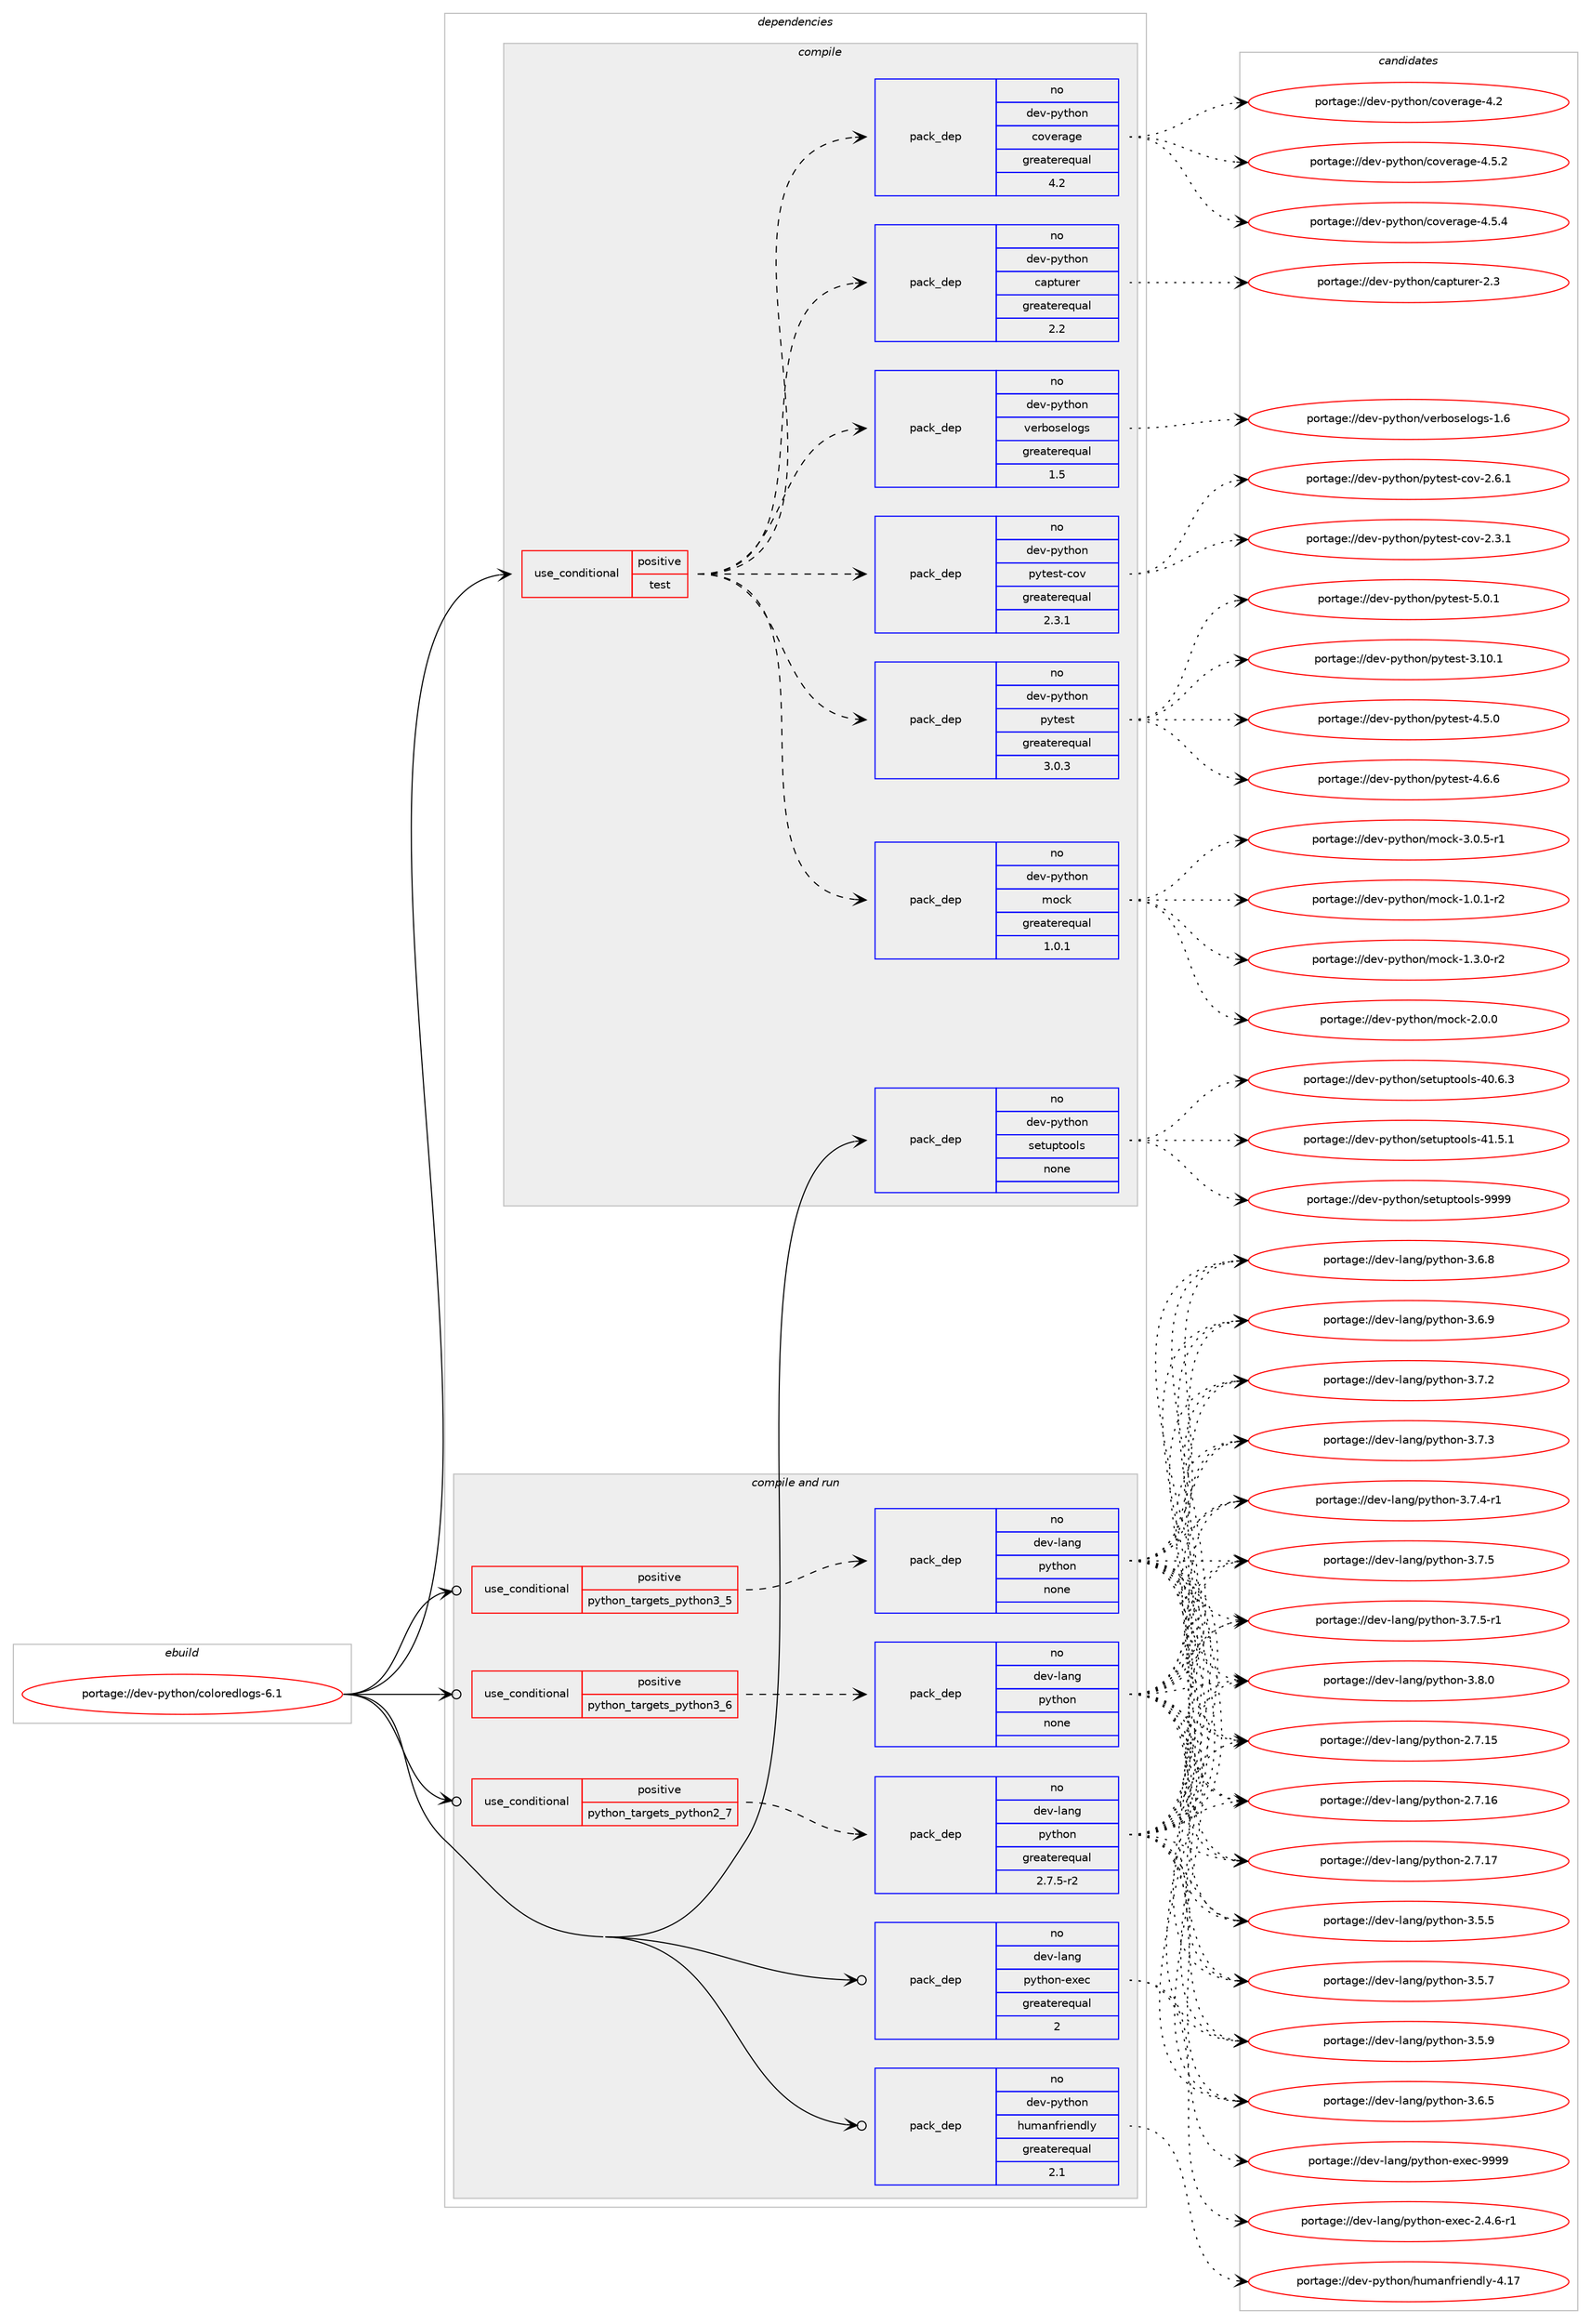 digraph prolog {

# *************
# Graph options
# *************

newrank=true;
concentrate=true;
compound=true;
graph [rankdir=LR,fontname=Helvetica,fontsize=10,ranksep=1.5];#, ranksep=2.5, nodesep=0.2];
edge  [arrowhead=vee];
node  [fontname=Helvetica,fontsize=10];

# **********
# The ebuild
# **********

subgraph cluster_leftcol {
color=gray;
rank=same;
label=<<i>ebuild</i>>;
id [label="portage://dev-python/coloredlogs-6.1", color=red, width=4, href="../dev-python/coloredlogs-6.1.svg"];
}

# ****************
# The dependencies
# ****************

subgraph cluster_midcol {
color=gray;
label=<<i>dependencies</i>>;
subgraph cluster_compile {
fillcolor="#eeeeee";
style=filled;
label=<<i>compile</i>>;
subgraph cond27065 {
dependency134587 [label=<<TABLE BORDER="0" CELLBORDER="1" CELLSPACING="0" CELLPADDING="4"><TR><TD ROWSPAN="3" CELLPADDING="10">use_conditional</TD></TR><TR><TD>positive</TD></TR><TR><TD>test</TD></TR></TABLE>>, shape=none, color=red];
subgraph pack104214 {
dependency134588 [label=<<TABLE BORDER="0" CELLBORDER="1" CELLSPACING="0" CELLPADDING="4" WIDTH="220"><TR><TD ROWSPAN="6" CELLPADDING="30">pack_dep</TD></TR><TR><TD WIDTH="110">no</TD></TR><TR><TD>dev-python</TD></TR><TR><TD>capturer</TD></TR><TR><TD>greaterequal</TD></TR><TR><TD>2.2</TD></TR></TABLE>>, shape=none, color=blue];
}
dependency134587:e -> dependency134588:w [weight=20,style="dashed",arrowhead="vee"];
subgraph pack104215 {
dependency134589 [label=<<TABLE BORDER="0" CELLBORDER="1" CELLSPACING="0" CELLPADDING="4" WIDTH="220"><TR><TD ROWSPAN="6" CELLPADDING="30">pack_dep</TD></TR><TR><TD WIDTH="110">no</TD></TR><TR><TD>dev-python</TD></TR><TR><TD>coverage</TD></TR><TR><TD>greaterequal</TD></TR><TR><TD>4.2</TD></TR></TABLE>>, shape=none, color=blue];
}
dependency134587:e -> dependency134589:w [weight=20,style="dashed",arrowhead="vee"];
subgraph pack104216 {
dependency134590 [label=<<TABLE BORDER="0" CELLBORDER="1" CELLSPACING="0" CELLPADDING="4" WIDTH="220"><TR><TD ROWSPAN="6" CELLPADDING="30">pack_dep</TD></TR><TR><TD WIDTH="110">no</TD></TR><TR><TD>dev-python</TD></TR><TR><TD>mock</TD></TR><TR><TD>greaterequal</TD></TR><TR><TD>1.0.1</TD></TR></TABLE>>, shape=none, color=blue];
}
dependency134587:e -> dependency134590:w [weight=20,style="dashed",arrowhead="vee"];
subgraph pack104217 {
dependency134591 [label=<<TABLE BORDER="0" CELLBORDER="1" CELLSPACING="0" CELLPADDING="4" WIDTH="220"><TR><TD ROWSPAN="6" CELLPADDING="30">pack_dep</TD></TR><TR><TD WIDTH="110">no</TD></TR><TR><TD>dev-python</TD></TR><TR><TD>pytest</TD></TR><TR><TD>greaterequal</TD></TR><TR><TD>3.0.3</TD></TR></TABLE>>, shape=none, color=blue];
}
dependency134587:e -> dependency134591:w [weight=20,style="dashed",arrowhead="vee"];
subgraph pack104218 {
dependency134592 [label=<<TABLE BORDER="0" CELLBORDER="1" CELLSPACING="0" CELLPADDING="4" WIDTH="220"><TR><TD ROWSPAN="6" CELLPADDING="30">pack_dep</TD></TR><TR><TD WIDTH="110">no</TD></TR><TR><TD>dev-python</TD></TR><TR><TD>pytest-cov</TD></TR><TR><TD>greaterequal</TD></TR><TR><TD>2.3.1</TD></TR></TABLE>>, shape=none, color=blue];
}
dependency134587:e -> dependency134592:w [weight=20,style="dashed",arrowhead="vee"];
subgraph pack104219 {
dependency134593 [label=<<TABLE BORDER="0" CELLBORDER="1" CELLSPACING="0" CELLPADDING="4" WIDTH="220"><TR><TD ROWSPAN="6" CELLPADDING="30">pack_dep</TD></TR><TR><TD WIDTH="110">no</TD></TR><TR><TD>dev-python</TD></TR><TR><TD>verboselogs</TD></TR><TR><TD>greaterequal</TD></TR><TR><TD>1.5</TD></TR></TABLE>>, shape=none, color=blue];
}
dependency134587:e -> dependency134593:w [weight=20,style="dashed",arrowhead="vee"];
}
id:e -> dependency134587:w [weight=20,style="solid",arrowhead="vee"];
subgraph pack104220 {
dependency134594 [label=<<TABLE BORDER="0" CELLBORDER="1" CELLSPACING="0" CELLPADDING="4" WIDTH="220"><TR><TD ROWSPAN="6" CELLPADDING="30">pack_dep</TD></TR><TR><TD WIDTH="110">no</TD></TR><TR><TD>dev-python</TD></TR><TR><TD>setuptools</TD></TR><TR><TD>none</TD></TR><TR><TD></TD></TR></TABLE>>, shape=none, color=blue];
}
id:e -> dependency134594:w [weight=20,style="solid",arrowhead="vee"];
}
subgraph cluster_compileandrun {
fillcolor="#eeeeee";
style=filled;
label=<<i>compile and run</i>>;
subgraph cond27066 {
dependency134595 [label=<<TABLE BORDER="0" CELLBORDER="1" CELLSPACING="0" CELLPADDING="4"><TR><TD ROWSPAN="3" CELLPADDING="10">use_conditional</TD></TR><TR><TD>positive</TD></TR><TR><TD>python_targets_python2_7</TD></TR></TABLE>>, shape=none, color=red];
subgraph pack104221 {
dependency134596 [label=<<TABLE BORDER="0" CELLBORDER="1" CELLSPACING="0" CELLPADDING="4" WIDTH="220"><TR><TD ROWSPAN="6" CELLPADDING="30">pack_dep</TD></TR><TR><TD WIDTH="110">no</TD></TR><TR><TD>dev-lang</TD></TR><TR><TD>python</TD></TR><TR><TD>greaterequal</TD></TR><TR><TD>2.7.5-r2</TD></TR></TABLE>>, shape=none, color=blue];
}
dependency134595:e -> dependency134596:w [weight=20,style="dashed",arrowhead="vee"];
}
id:e -> dependency134595:w [weight=20,style="solid",arrowhead="odotvee"];
subgraph cond27067 {
dependency134597 [label=<<TABLE BORDER="0" CELLBORDER="1" CELLSPACING="0" CELLPADDING="4"><TR><TD ROWSPAN="3" CELLPADDING="10">use_conditional</TD></TR><TR><TD>positive</TD></TR><TR><TD>python_targets_python3_5</TD></TR></TABLE>>, shape=none, color=red];
subgraph pack104222 {
dependency134598 [label=<<TABLE BORDER="0" CELLBORDER="1" CELLSPACING="0" CELLPADDING="4" WIDTH="220"><TR><TD ROWSPAN="6" CELLPADDING="30">pack_dep</TD></TR><TR><TD WIDTH="110">no</TD></TR><TR><TD>dev-lang</TD></TR><TR><TD>python</TD></TR><TR><TD>none</TD></TR><TR><TD></TD></TR></TABLE>>, shape=none, color=blue];
}
dependency134597:e -> dependency134598:w [weight=20,style="dashed",arrowhead="vee"];
}
id:e -> dependency134597:w [weight=20,style="solid",arrowhead="odotvee"];
subgraph cond27068 {
dependency134599 [label=<<TABLE BORDER="0" CELLBORDER="1" CELLSPACING="0" CELLPADDING="4"><TR><TD ROWSPAN="3" CELLPADDING="10">use_conditional</TD></TR><TR><TD>positive</TD></TR><TR><TD>python_targets_python3_6</TD></TR></TABLE>>, shape=none, color=red];
subgraph pack104223 {
dependency134600 [label=<<TABLE BORDER="0" CELLBORDER="1" CELLSPACING="0" CELLPADDING="4" WIDTH="220"><TR><TD ROWSPAN="6" CELLPADDING="30">pack_dep</TD></TR><TR><TD WIDTH="110">no</TD></TR><TR><TD>dev-lang</TD></TR><TR><TD>python</TD></TR><TR><TD>none</TD></TR><TR><TD></TD></TR></TABLE>>, shape=none, color=blue];
}
dependency134599:e -> dependency134600:w [weight=20,style="dashed",arrowhead="vee"];
}
id:e -> dependency134599:w [weight=20,style="solid",arrowhead="odotvee"];
subgraph pack104224 {
dependency134601 [label=<<TABLE BORDER="0" CELLBORDER="1" CELLSPACING="0" CELLPADDING="4" WIDTH="220"><TR><TD ROWSPAN="6" CELLPADDING="30">pack_dep</TD></TR><TR><TD WIDTH="110">no</TD></TR><TR><TD>dev-lang</TD></TR><TR><TD>python-exec</TD></TR><TR><TD>greaterequal</TD></TR><TR><TD>2</TD></TR></TABLE>>, shape=none, color=blue];
}
id:e -> dependency134601:w [weight=20,style="solid",arrowhead="odotvee"];
subgraph pack104225 {
dependency134602 [label=<<TABLE BORDER="0" CELLBORDER="1" CELLSPACING="0" CELLPADDING="4" WIDTH="220"><TR><TD ROWSPAN="6" CELLPADDING="30">pack_dep</TD></TR><TR><TD WIDTH="110">no</TD></TR><TR><TD>dev-python</TD></TR><TR><TD>humanfriendly</TD></TR><TR><TD>greaterequal</TD></TR><TR><TD>2.1</TD></TR></TABLE>>, shape=none, color=blue];
}
id:e -> dependency134602:w [weight=20,style="solid",arrowhead="odotvee"];
}
subgraph cluster_run {
fillcolor="#eeeeee";
style=filled;
label=<<i>run</i>>;
}
}

# **************
# The candidates
# **************

subgraph cluster_choices {
rank=same;
color=gray;
label=<<i>candidates</i>>;

subgraph choice104214 {
color=black;
nodesep=1;
choiceportage1001011184511212111610411111047999711211611711410111445504651 [label="portage://dev-python/capturer-2.3", color=red, width=4,href="../dev-python/capturer-2.3.svg"];
dependency134588:e -> choiceportage1001011184511212111610411111047999711211611711410111445504651:w [style=dotted,weight="100"];
}
subgraph choice104215 {
color=black;
nodesep=1;
choiceportage1001011184511212111610411111047991111181011149710310145524650 [label="portage://dev-python/coverage-4.2", color=red, width=4,href="../dev-python/coverage-4.2.svg"];
choiceportage10010111845112121116104111110479911111810111497103101455246534650 [label="portage://dev-python/coverage-4.5.2", color=red, width=4,href="../dev-python/coverage-4.5.2.svg"];
choiceportage10010111845112121116104111110479911111810111497103101455246534652 [label="portage://dev-python/coverage-4.5.4", color=red, width=4,href="../dev-python/coverage-4.5.4.svg"];
dependency134589:e -> choiceportage1001011184511212111610411111047991111181011149710310145524650:w [style=dotted,weight="100"];
dependency134589:e -> choiceportage10010111845112121116104111110479911111810111497103101455246534650:w [style=dotted,weight="100"];
dependency134589:e -> choiceportage10010111845112121116104111110479911111810111497103101455246534652:w [style=dotted,weight="100"];
}
subgraph choice104216 {
color=black;
nodesep=1;
choiceportage1001011184511212111610411111047109111991074549464846494511450 [label="portage://dev-python/mock-1.0.1-r2", color=red, width=4,href="../dev-python/mock-1.0.1-r2.svg"];
choiceportage1001011184511212111610411111047109111991074549465146484511450 [label="portage://dev-python/mock-1.3.0-r2", color=red, width=4,href="../dev-python/mock-1.3.0-r2.svg"];
choiceportage100101118451121211161041111104710911199107455046484648 [label="portage://dev-python/mock-2.0.0", color=red, width=4,href="../dev-python/mock-2.0.0.svg"];
choiceportage1001011184511212111610411111047109111991074551464846534511449 [label="portage://dev-python/mock-3.0.5-r1", color=red, width=4,href="../dev-python/mock-3.0.5-r1.svg"];
dependency134590:e -> choiceportage1001011184511212111610411111047109111991074549464846494511450:w [style=dotted,weight="100"];
dependency134590:e -> choiceportage1001011184511212111610411111047109111991074549465146484511450:w [style=dotted,weight="100"];
dependency134590:e -> choiceportage100101118451121211161041111104710911199107455046484648:w [style=dotted,weight="100"];
dependency134590:e -> choiceportage1001011184511212111610411111047109111991074551464846534511449:w [style=dotted,weight="100"];
}
subgraph choice104217 {
color=black;
nodesep=1;
choiceportage100101118451121211161041111104711212111610111511645514649484649 [label="portage://dev-python/pytest-3.10.1", color=red, width=4,href="../dev-python/pytest-3.10.1.svg"];
choiceportage1001011184511212111610411111047112121116101115116455246534648 [label="portage://dev-python/pytest-4.5.0", color=red, width=4,href="../dev-python/pytest-4.5.0.svg"];
choiceportage1001011184511212111610411111047112121116101115116455246544654 [label="portage://dev-python/pytest-4.6.6", color=red, width=4,href="../dev-python/pytest-4.6.6.svg"];
choiceportage1001011184511212111610411111047112121116101115116455346484649 [label="portage://dev-python/pytest-5.0.1", color=red, width=4,href="../dev-python/pytest-5.0.1.svg"];
dependency134591:e -> choiceportage100101118451121211161041111104711212111610111511645514649484649:w [style=dotted,weight="100"];
dependency134591:e -> choiceportage1001011184511212111610411111047112121116101115116455246534648:w [style=dotted,weight="100"];
dependency134591:e -> choiceportage1001011184511212111610411111047112121116101115116455246544654:w [style=dotted,weight="100"];
dependency134591:e -> choiceportage1001011184511212111610411111047112121116101115116455346484649:w [style=dotted,weight="100"];
}
subgraph choice104218 {
color=black;
nodesep=1;
choiceportage10010111845112121116104111110471121211161011151164599111118455046514649 [label="portage://dev-python/pytest-cov-2.3.1", color=red, width=4,href="../dev-python/pytest-cov-2.3.1.svg"];
choiceportage10010111845112121116104111110471121211161011151164599111118455046544649 [label="portage://dev-python/pytest-cov-2.6.1", color=red, width=4,href="../dev-python/pytest-cov-2.6.1.svg"];
dependency134592:e -> choiceportage10010111845112121116104111110471121211161011151164599111118455046514649:w [style=dotted,weight="100"];
dependency134592:e -> choiceportage10010111845112121116104111110471121211161011151164599111118455046544649:w [style=dotted,weight="100"];
}
subgraph choice104219 {
color=black;
nodesep=1;
choiceportage10010111845112121116104111110471181011149811111510110811110311545494654 [label="portage://dev-python/verboselogs-1.6", color=red, width=4,href="../dev-python/verboselogs-1.6.svg"];
dependency134593:e -> choiceportage10010111845112121116104111110471181011149811111510110811110311545494654:w [style=dotted,weight="100"];
}
subgraph choice104220 {
color=black;
nodesep=1;
choiceportage100101118451121211161041111104711510111611711211611111110811545524846544651 [label="portage://dev-python/setuptools-40.6.3", color=red, width=4,href="../dev-python/setuptools-40.6.3.svg"];
choiceportage100101118451121211161041111104711510111611711211611111110811545524946534649 [label="portage://dev-python/setuptools-41.5.1", color=red, width=4,href="../dev-python/setuptools-41.5.1.svg"];
choiceportage10010111845112121116104111110471151011161171121161111111081154557575757 [label="portage://dev-python/setuptools-9999", color=red, width=4,href="../dev-python/setuptools-9999.svg"];
dependency134594:e -> choiceportage100101118451121211161041111104711510111611711211611111110811545524846544651:w [style=dotted,weight="100"];
dependency134594:e -> choiceportage100101118451121211161041111104711510111611711211611111110811545524946534649:w [style=dotted,weight="100"];
dependency134594:e -> choiceportage10010111845112121116104111110471151011161171121161111111081154557575757:w [style=dotted,weight="100"];
}
subgraph choice104221 {
color=black;
nodesep=1;
choiceportage10010111845108971101034711212111610411111045504655464953 [label="portage://dev-lang/python-2.7.15", color=red, width=4,href="../dev-lang/python-2.7.15.svg"];
choiceportage10010111845108971101034711212111610411111045504655464954 [label="portage://dev-lang/python-2.7.16", color=red, width=4,href="../dev-lang/python-2.7.16.svg"];
choiceportage10010111845108971101034711212111610411111045504655464955 [label="portage://dev-lang/python-2.7.17", color=red, width=4,href="../dev-lang/python-2.7.17.svg"];
choiceportage100101118451089711010347112121116104111110455146534653 [label="portage://dev-lang/python-3.5.5", color=red, width=4,href="../dev-lang/python-3.5.5.svg"];
choiceportage100101118451089711010347112121116104111110455146534655 [label="portage://dev-lang/python-3.5.7", color=red, width=4,href="../dev-lang/python-3.5.7.svg"];
choiceportage100101118451089711010347112121116104111110455146534657 [label="portage://dev-lang/python-3.5.9", color=red, width=4,href="../dev-lang/python-3.5.9.svg"];
choiceportage100101118451089711010347112121116104111110455146544653 [label="portage://dev-lang/python-3.6.5", color=red, width=4,href="../dev-lang/python-3.6.5.svg"];
choiceportage100101118451089711010347112121116104111110455146544656 [label="portage://dev-lang/python-3.6.8", color=red, width=4,href="../dev-lang/python-3.6.8.svg"];
choiceportage100101118451089711010347112121116104111110455146544657 [label="portage://dev-lang/python-3.6.9", color=red, width=4,href="../dev-lang/python-3.6.9.svg"];
choiceportage100101118451089711010347112121116104111110455146554650 [label="portage://dev-lang/python-3.7.2", color=red, width=4,href="../dev-lang/python-3.7.2.svg"];
choiceportage100101118451089711010347112121116104111110455146554651 [label="portage://dev-lang/python-3.7.3", color=red, width=4,href="../dev-lang/python-3.7.3.svg"];
choiceportage1001011184510897110103471121211161041111104551465546524511449 [label="portage://dev-lang/python-3.7.4-r1", color=red, width=4,href="../dev-lang/python-3.7.4-r1.svg"];
choiceportage100101118451089711010347112121116104111110455146554653 [label="portage://dev-lang/python-3.7.5", color=red, width=4,href="../dev-lang/python-3.7.5.svg"];
choiceportage1001011184510897110103471121211161041111104551465546534511449 [label="portage://dev-lang/python-3.7.5-r1", color=red, width=4,href="../dev-lang/python-3.7.5-r1.svg"];
choiceportage100101118451089711010347112121116104111110455146564648 [label="portage://dev-lang/python-3.8.0", color=red, width=4,href="../dev-lang/python-3.8.0.svg"];
dependency134596:e -> choiceportage10010111845108971101034711212111610411111045504655464953:w [style=dotted,weight="100"];
dependency134596:e -> choiceportage10010111845108971101034711212111610411111045504655464954:w [style=dotted,weight="100"];
dependency134596:e -> choiceportage10010111845108971101034711212111610411111045504655464955:w [style=dotted,weight="100"];
dependency134596:e -> choiceportage100101118451089711010347112121116104111110455146534653:w [style=dotted,weight="100"];
dependency134596:e -> choiceportage100101118451089711010347112121116104111110455146534655:w [style=dotted,weight="100"];
dependency134596:e -> choiceportage100101118451089711010347112121116104111110455146534657:w [style=dotted,weight="100"];
dependency134596:e -> choiceportage100101118451089711010347112121116104111110455146544653:w [style=dotted,weight="100"];
dependency134596:e -> choiceportage100101118451089711010347112121116104111110455146544656:w [style=dotted,weight="100"];
dependency134596:e -> choiceportage100101118451089711010347112121116104111110455146544657:w [style=dotted,weight="100"];
dependency134596:e -> choiceportage100101118451089711010347112121116104111110455146554650:w [style=dotted,weight="100"];
dependency134596:e -> choiceportage100101118451089711010347112121116104111110455146554651:w [style=dotted,weight="100"];
dependency134596:e -> choiceportage1001011184510897110103471121211161041111104551465546524511449:w [style=dotted,weight="100"];
dependency134596:e -> choiceportage100101118451089711010347112121116104111110455146554653:w [style=dotted,weight="100"];
dependency134596:e -> choiceportage1001011184510897110103471121211161041111104551465546534511449:w [style=dotted,weight="100"];
dependency134596:e -> choiceportage100101118451089711010347112121116104111110455146564648:w [style=dotted,weight="100"];
}
subgraph choice104222 {
color=black;
nodesep=1;
choiceportage10010111845108971101034711212111610411111045504655464953 [label="portage://dev-lang/python-2.7.15", color=red, width=4,href="../dev-lang/python-2.7.15.svg"];
choiceportage10010111845108971101034711212111610411111045504655464954 [label="portage://dev-lang/python-2.7.16", color=red, width=4,href="../dev-lang/python-2.7.16.svg"];
choiceportage10010111845108971101034711212111610411111045504655464955 [label="portage://dev-lang/python-2.7.17", color=red, width=4,href="../dev-lang/python-2.7.17.svg"];
choiceportage100101118451089711010347112121116104111110455146534653 [label="portage://dev-lang/python-3.5.5", color=red, width=4,href="../dev-lang/python-3.5.5.svg"];
choiceportage100101118451089711010347112121116104111110455146534655 [label="portage://dev-lang/python-3.5.7", color=red, width=4,href="../dev-lang/python-3.5.7.svg"];
choiceportage100101118451089711010347112121116104111110455146534657 [label="portage://dev-lang/python-3.5.9", color=red, width=4,href="../dev-lang/python-3.5.9.svg"];
choiceportage100101118451089711010347112121116104111110455146544653 [label="portage://dev-lang/python-3.6.5", color=red, width=4,href="../dev-lang/python-3.6.5.svg"];
choiceportage100101118451089711010347112121116104111110455146544656 [label="portage://dev-lang/python-3.6.8", color=red, width=4,href="../dev-lang/python-3.6.8.svg"];
choiceportage100101118451089711010347112121116104111110455146544657 [label="portage://dev-lang/python-3.6.9", color=red, width=4,href="../dev-lang/python-3.6.9.svg"];
choiceportage100101118451089711010347112121116104111110455146554650 [label="portage://dev-lang/python-3.7.2", color=red, width=4,href="../dev-lang/python-3.7.2.svg"];
choiceportage100101118451089711010347112121116104111110455146554651 [label="portage://dev-lang/python-3.7.3", color=red, width=4,href="../dev-lang/python-3.7.3.svg"];
choiceportage1001011184510897110103471121211161041111104551465546524511449 [label="portage://dev-lang/python-3.7.4-r1", color=red, width=4,href="../dev-lang/python-3.7.4-r1.svg"];
choiceportage100101118451089711010347112121116104111110455146554653 [label="portage://dev-lang/python-3.7.5", color=red, width=4,href="../dev-lang/python-3.7.5.svg"];
choiceportage1001011184510897110103471121211161041111104551465546534511449 [label="portage://dev-lang/python-3.7.5-r1", color=red, width=4,href="../dev-lang/python-3.7.5-r1.svg"];
choiceportage100101118451089711010347112121116104111110455146564648 [label="portage://dev-lang/python-3.8.0", color=red, width=4,href="../dev-lang/python-3.8.0.svg"];
dependency134598:e -> choiceportage10010111845108971101034711212111610411111045504655464953:w [style=dotted,weight="100"];
dependency134598:e -> choiceportage10010111845108971101034711212111610411111045504655464954:w [style=dotted,weight="100"];
dependency134598:e -> choiceportage10010111845108971101034711212111610411111045504655464955:w [style=dotted,weight="100"];
dependency134598:e -> choiceportage100101118451089711010347112121116104111110455146534653:w [style=dotted,weight="100"];
dependency134598:e -> choiceportage100101118451089711010347112121116104111110455146534655:w [style=dotted,weight="100"];
dependency134598:e -> choiceportage100101118451089711010347112121116104111110455146534657:w [style=dotted,weight="100"];
dependency134598:e -> choiceportage100101118451089711010347112121116104111110455146544653:w [style=dotted,weight="100"];
dependency134598:e -> choiceportage100101118451089711010347112121116104111110455146544656:w [style=dotted,weight="100"];
dependency134598:e -> choiceportage100101118451089711010347112121116104111110455146544657:w [style=dotted,weight="100"];
dependency134598:e -> choiceportage100101118451089711010347112121116104111110455146554650:w [style=dotted,weight="100"];
dependency134598:e -> choiceportage100101118451089711010347112121116104111110455146554651:w [style=dotted,weight="100"];
dependency134598:e -> choiceportage1001011184510897110103471121211161041111104551465546524511449:w [style=dotted,weight="100"];
dependency134598:e -> choiceportage100101118451089711010347112121116104111110455146554653:w [style=dotted,weight="100"];
dependency134598:e -> choiceportage1001011184510897110103471121211161041111104551465546534511449:w [style=dotted,weight="100"];
dependency134598:e -> choiceportage100101118451089711010347112121116104111110455146564648:w [style=dotted,weight="100"];
}
subgraph choice104223 {
color=black;
nodesep=1;
choiceportage10010111845108971101034711212111610411111045504655464953 [label="portage://dev-lang/python-2.7.15", color=red, width=4,href="../dev-lang/python-2.7.15.svg"];
choiceportage10010111845108971101034711212111610411111045504655464954 [label="portage://dev-lang/python-2.7.16", color=red, width=4,href="../dev-lang/python-2.7.16.svg"];
choiceportage10010111845108971101034711212111610411111045504655464955 [label="portage://dev-lang/python-2.7.17", color=red, width=4,href="../dev-lang/python-2.7.17.svg"];
choiceportage100101118451089711010347112121116104111110455146534653 [label="portage://dev-lang/python-3.5.5", color=red, width=4,href="../dev-lang/python-3.5.5.svg"];
choiceportage100101118451089711010347112121116104111110455146534655 [label="portage://dev-lang/python-3.5.7", color=red, width=4,href="../dev-lang/python-3.5.7.svg"];
choiceportage100101118451089711010347112121116104111110455146534657 [label="portage://dev-lang/python-3.5.9", color=red, width=4,href="../dev-lang/python-3.5.9.svg"];
choiceportage100101118451089711010347112121116104111110455146544653 [label="portage://dev-lang/python-3.6.5", color=red, width=4,href="../dev-lang/python-3.6.5.svg"];
choiceportage100101118451089711010347112121116104111110455146544656 [label="portage://dev-lang/python-3.6.8", color=red, width=4,href="../dev-lang/python-3.6.8.svg"];
choiceportage100101118451089711010347112121116104111110455146544657 [label="portage://dev-lang/python-3.6.9", color=red, width=4,href="../dev-lang/python-3.6.9.svg"];
choiceportage100101118451089711010347112121116104111110455146554650 [label="portage://dev-lang/python-3.7.2", color=red, width=4,href="../dev-lang/python-3.7.2.svg"];
choiceportage100101118451089711010347112121116104111110455146554651 [label="portage://dev-lang/python-3.7.3", color=red, width=4,href="../dev-lang/python-3.7.3.svg"];
choiceportage1001011184510897110103471121211161041111104551465546524511449 [label="portage://dev-lang/python-3.7.4-r1", color=red, width=4,href="../dev-lang/python-3.7.4-r1.svg"];
choiceportage100101118451089711010347112121116104111110455146554653 [label="portage://dev-lang/python-3.7.5", color=red, width=4,href="../dev-lang/python-3.7.5.svg"];
choiceportage1001011184510897110103471121211161041111104551465546534511449 [label="portage://dev-lang/python-3.7.5-r1", color=red, width=4,href="../dev-lang/python-3.7.5-r1.svg"];
choiceportage100101118451089711010347112121116104111110455146564648 [label="portage://dev-lang/python-3.8.0", color=red, width=4,href="../dev-lang/python-3.8.0.svg"];
dependency134600:e -> choiceportage10010111845108971101034711212111610411111045504655464953:w [style=dotted,weight="100"];
dependency134600:e -> choiceportage10010111845108971101034711212111610411111045504655464954:w [style=dotted,weight="100"];
dependency134600:e -> choiceportage10010111845108971101034711212111610411111045504655464955:w [style=dotted,weight="100"];
dependency134600:e -> choiceportage100101118451089711010347112121116104111110455146534653:w [style=dotted,weight="100"];
dependency134600:e -> choiceportage100101118451089711010347112121116104111110455146534655:w [style=dotted,weight="100"];
dependency134600:e -> choiceportage100101118451089711010347112121116104111110455146534657:w [style=dotted,weight="100"];
dependency134600:e -> choiceportage100101118451089711010347112121116104111110455146544653:w [style=dotted,weight="100"];
dependency134600:e -> choiceportage100101118451089711010347112121116104111110455146544656:w [style=dotted,weight="100"];
dependency134600:e -> choiceportage100101118451089711010347112121116104111110455146544657:w [style=dotted,weight="100"];
dependency134600:e -> choiceportage100101118451089711010347112121116104111110455146554650:w [style=dotted,weight="100"];
dependency134600:e -> choiceportage100101118451089711010347112121116104111110455146554651:w [style=dotted,weight="100"];
dependency134600:e -> choiceportage1001011184510897110103471121211161041111104551465546524511449:w [style=dotted,weight="100"];
dependency134600:e -> choiceportage100101118451089711010347112121116104111110455146554653:w [style=dotted,weight="100"];
dependency134600:e -> choiceportage1001011184510897110103471121211161041111104551465546534511449:w [style=dotted,weight="100"];
dependency134600:e -> choiceportage100101118451089711010347112121116104111110455146564648:w [style=dotted,weight="100"];
}
subgraph choice104224 {
color=black;
nodesep=1;
choiceportage10010111845108971101034711212111610411111045101120101994550465246544511449 [label="portage://dev-lang/python-exec-2.4.6-r1", color=red, width=4,href="../dev-lang/python-exec-2.4.6-r1.svg"];
choiceportage10010111845108971101034711212111610411111045101120101994557575757 [label="portage://dev-lang/python-exec-9999", color=red, width=4,href="../dev-lang/python-exec-9999.svg"];
dependency134601:e -> choiceportage10010111845108971101034711212111610411111045101120101994550465246544511449:w [style=dotted,weight="100"];
dependency134601:e -> choiceportage10010111845108971101034711212111610411111045101120101994557575757:w [style=dotted,weight="100"];
}
subgraph choice104225 {
color=black;
nodesep=1;
choiceportage1001011184511212111610411111047104117109971101021141051011101001081214552464955 [label="portage://dev-python/humanfriendly-4.17", color=red, width=4,href="../dev-python/humanfriendly-4.17.svg"];
dependency134602:e -> choiceportage1001011184511212111610411111047104117109971101021141051011101001081214552464955:w [style=dotted,weight="100"];
}
}

}
